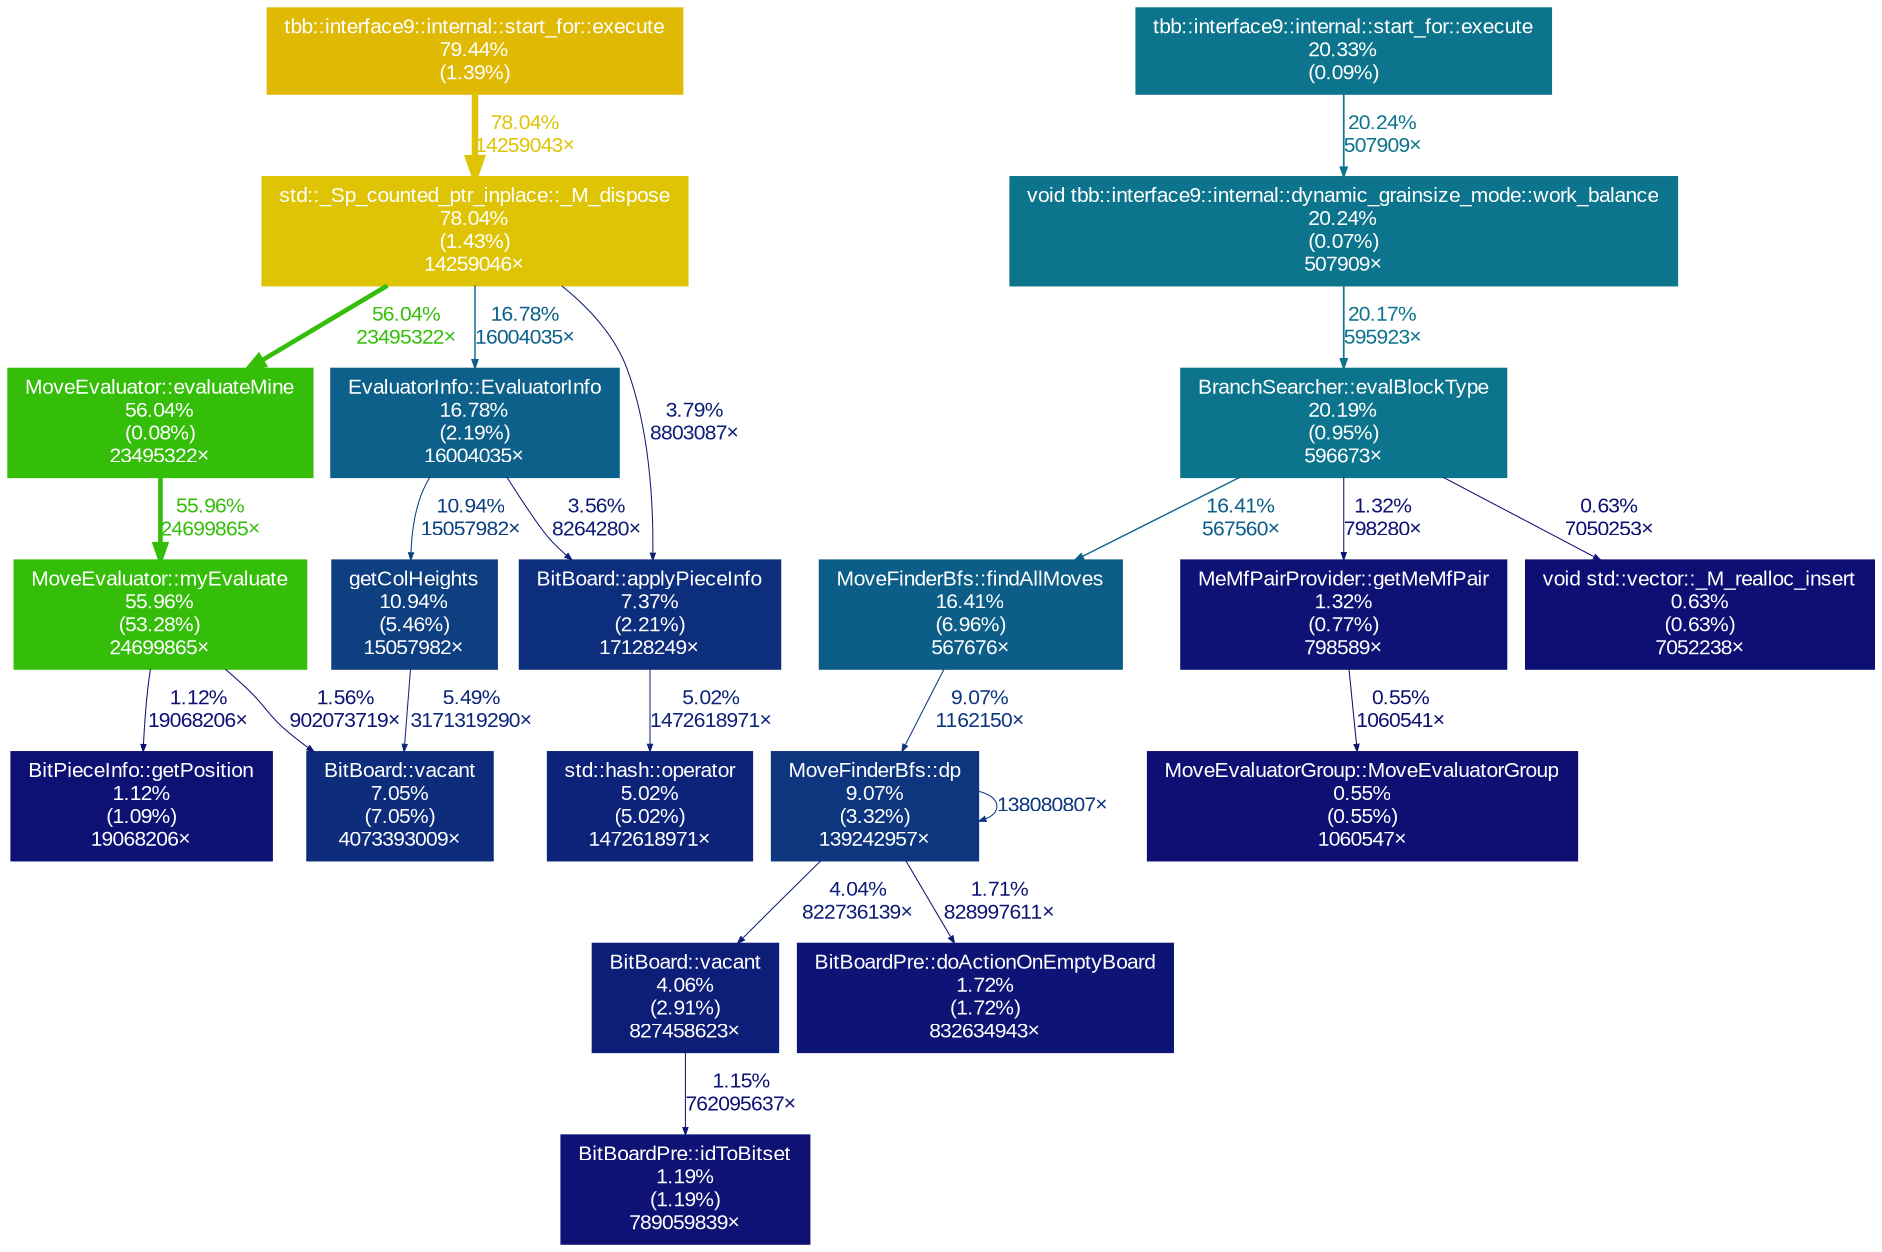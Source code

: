 digraph {
	graph [fontname=Arial, nodesep=0.125, ranksep=0.25];
	node [fontcolor=white, fontname=Arial, height=0, shape=box, style=filled, width=0];
	edge [fontname=Arial];
	1 [color="#e0b905", fontcolor="#ffffff", fontsize="10.00", label="tbb::interface9::internal::start_for::execute\n79.44%\n(1.39%)"];
	1 -> 2 [arrowsize="0.88", color="#dec405", fontcolor="#dec405", fontsize="10.00", label="78.04%\n14259043×", labeldistance="3.12", penwidth="3.12"];
	2 [color="#dec405", fontcolor="#ffffff", fontsize="10.00", label="std::_Sp_counted_ptr_inplace::_M_dispose\n78.04%\n(1.43%)\n14259046×"];
	2 -> 3 [arrowsize="0.75", color="#35be09", fontcolor="#35be09", fontsize="10.00", label="56.04%\n23495322×", labeldistance="2.24", penwidth="2.24"];
	2 -> 8 [arrowsize="0.41", color="#0c6089", fontcolor="#0c6089", fontsize="10.00", label="16.78%\n16004035×", labeldistance="0.67", penwidth="0.67"];
	2 -> 12 [arrowsize="0.35", color="#0d1d78", fontcolor="#0d1d78", fontsize="10.00", label="3.79%\n8803087×", labeldistance="0.50", penwidth="0.50"];
	3 [color="#35be09", fontcolor="#ffffff", fontsize="10.00", label="MoveEvaluator::evaluateMine\n56.04%\n(0.08%)\n23495322×"];
	3 -> 4 [arrowsize="0.75", color="#34be09", fontcolor="#34be09", fontsize="10.00", label="55.96%\n24699865×", labeldistance="2.24", penwidth="2.24"];
	4 [color="#34be09", fontcolor="#ffffff", fontsize="10.00", label="MoveEvaluator::myEvaluate\n55.96%\n(53.28%)\n24699865×"];
	4 -> 13 [arrowsize="0.35", color="#0d1375", fontcolor="#0d1375", fontsize="10.00", label="1.56%\n902073719×", labeldistance="0.50", penwidth="0.50"];
	4 -> 19 [arrowsize="0.35", color="#0d1174", fontcolor="#0d1174", fontsize="10.00", label="1.12%\n19068206×", labeldistance="0.50", penwidth="0.50"];
	5 [color="#0c758d", fontcolor="#ffffff", fontsize="10.00", label="tbb::interface9::internal::start_for::execute\n20.33%\n(0.09%)"];
	5 -> 6 [arrowsize="0.45", color="#0c758d", fontcolor="#0c758d", fontsize="10.00", label="20.24%\n507909×", labeldistance="0.81", penwidth="0.81"];
	6 [color="#0c758d", fontcolor="#ffffff", fontsize="10.00", label="void tbb::interface9::internal::dynamic_grainsize_mode::work_balance\n20.24%\n(0.07%)\n507909×"];
	6 -> 7 [arrowsize="0.45", color="#0c748d", fontcolor="#0c748d", fontsize="10.00", label="20.17%\n595923×", labeldistance="0.81", penwidth="0.81"];
	7 [color="#0c748d", fontcolor="#ffffff", fontsize="10.00", label="BranchSearcher::evalBlockType\n20.19%\n(0.95%)\n596673×"];
	7 -> 9 [arrowsize="0.41", color="#0c5e88", fontcolor="#0c5e88", fontsize="10.00", label="16.41%\n567560×", labeldistance="0.66", penwidth="0.66"];
	7 -> 17 [arrowsize="0.35", color="#0d1274", fontcolor="#0d1274", fontsize="10.00", label="1.32%\n798280×", labeldistance="0.50", penwidth="0.50"];
	7 -> 20 [arrowsize="0.35", color="#0d0f74", fontcolor="#0d0f74", fontsize="10.00", label="0.63%\n7050253×", labeldistance="0.50", penwidth="0.50"];
	8 [color="#0c6089", fontcolor="#ffffff", fontsize="10.00", label="EvaluatorInfo::EvaluatorInfo\n16.78%\n(2.19%)\n16004035×"];
	8 -> 10 [arrowsize="0.35", color="#0d3f81", fontcolor="#0d3f81", fontsize="10.00", label="10.94%\n15057982×", labeldistance="0.50", penwidth="0.50"];
	8 -> 12 [arrowsize="0.35", color="#0d1c77", fontcolor="#0d1c77", fontsize="10.00", label="3.56%\n8264280×", labeldistance="0.50", penwidth="0.50"];
	9 [color="#0c5e88", fontcolor="#ffffff", fontsize="10.00", label="MoveFinderBfs::findAllMoves\n16.41%\n(6.96%)\n567676×"];
	9 -> 11 [arrowsize="0.35", color="#0d367e", fontcolor="#0d367e", fontsize="10.00", label="9.07%\n1162150×", labeldistance="0.50", penwidth="0.50"];
	10 [color="#0d3f81", fontcolor="#ffffff", fontsize="10.00", label="getColHeights\n10.94%\n(5.46%)\n15057982×"];
	10 -> 13 [arrowsize="0.35", color="#0d257a", fontcolor="#0d257a", fontsize="10.00", label="5.49%\n3171319290×", labeldistance="0.50", penwidth="0.50"];
	11 [color="#0d367e", fontcolor="#ffffff", fontsize="10.00", label="MoveFinderBfs::dp\n9.07%\n(3.32%)\n139242957×"];
	11 -> 11 [arrowsize="0.35", color="#0d367e", fontcolor="#0d367e", fontsize="10.00", label="138080807×", labeldistance="0.50", penwidth="0.50"];
	11 -> 15 [arrowsize="0.35", color="#0d1e78", fontcolor="#0d1e78", fontsize="10.00", label="4.04%\n822736139×", labeldistance="0.50", penwidth="0.50"];
	11 -> 16 [arrowsize="0.35", color="#0d1475", fontcolor="#0d1475", fontsize="10.00", label="1.71%\n828997611×", labeldistance="0.50", penwidth="0.50"];
	12 [color="#0d2e7c", fontcolor="#ffffff", fontsize="10.00", label="BitBoard::applyPieceInfo\n7.37%\n(2.21%)\n17128249×"];
	12 -> 14 [arrowsize="0.35", color="#0d2279", fontcolor="#0d2279", fontsize="10.00", label="5.02%\n1472618971×", labeldistance="0.50", penwidth="0.50"];
	13 [color="#0d2c7c", fontcolor="#ffffff", fontsize="10.00", label="BitBoard::vacant\n7.05%\n(7.05%)\n4073393009×"];
	14 [color="#0d2279", fontcolor="#ffffff", fontsize="10.00", label="std::hash::operator\n5.02%\n(5.02%)\n1472618971×"];
	15 [color="#0d1e78", fontcolor="#ffffff", fontsize="10.00", label="BitBoard::vacant\n4.06%\n(2.91%)\n827458623×"];
	15 -> 18 [arrowsize="0.35", color="#0d1274", fontcolor="#0d1274", fontsize="10.00", label="1.15%\n762095637×", labeldistance="0.50", penwidth="0.50"];
	16 [color="#0d1475", fontcolor="#ffffff", fontsize="10.00", label="BitBoardPre::doActionOnEmptyBoard\n1.72%\n(1.72%)\n832634943×"];
	17 [color="#0d1274", fontcolor="#ffffff", fontsize="10.00", label="MeMfPairProvider::getMeMfPair\n1.32%\n(0.77%)\n798589×"];
	17 -> 21 [arrowsize="0.35", color="#0d0f73", fontcolor="#0d0f73", fontsize="10.00", label="0.55%\n1060541×", labeldistance="0.50", penwidth="0.50"];
	18 [color="#0d1274", fontcolor="#ffffff", fontsize="10.00", label="BitBoardPre::idToBitset\n1.19%\n(1.19%)\n789059839×"];
	19 [color="#0d1174", fontcolor="#ffffff", fontsize="10.00", label="BitPieceInfo::getPosition\n1.12%\n(1.09%)\n19068206×"];
	20 [color="#0d0f74", fontcolor="#ffffff", fontsize="10.00", label="void std::vector::_M_realloc_insert\n0.63%\n(0.63%)\n7052238×"];
	21 [color="#0d0f73", fontcolor="#ffffff", fontsize="10.00", label="MoveEvaluatorGroup::MoveEvaluatorGroup\n0.55%\n(0.55%)\n1060547×"];
}
